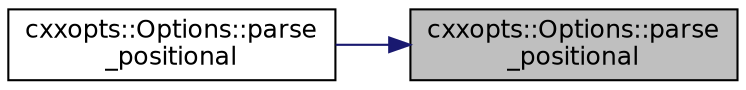 digraph "cxxopts::Options::parse_positional"
{
 // INTERACTIVE_SVG=YES
 // LATEX_PDF_SIZE
  edge [fontname="Helvetica",fontsize="12",labelfontname="Helvetica",labelfontsize="12"];
  node [fontname="Helvetica",fontsize="12",shape=record];
  rankdir="RL";
  Node1 [label="cxxopts::Options::parse\l_positional",height=0.2,width=0.4,color="black", fillcolor="grey75", style="filled", fontcolor="black",tooltip=" "];
  Node1 -> Node2 [dir="back",color="midnightblue",fontsize="12",style="solid"];
  Node2 [label="cxxopts::Options::parse\l_positional",height=0.2,width=0.4,color="black", fillcolor="white", style="filled",URL="$a01050.html#a2e7b51be5b760aab92134268812f2042",tooltip=" "];
}
